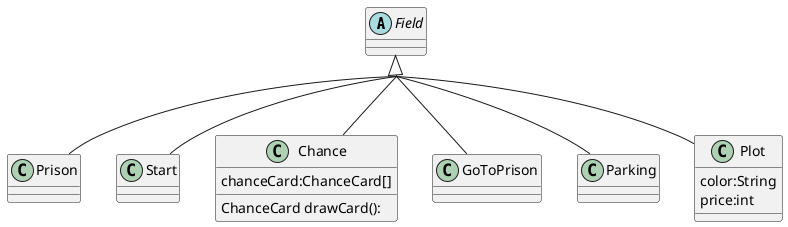 @startuml
'https://plantuml.com/class-diagram
skinparam groupInheritance 2

abstract class Field
class Prison
class Start
class Chance{
    chanceCard:ChanceCard[]
    ChanceCard drawCard():
}
class GoToPrison
class Parking
class Plot{
    color:String
    price:int
}

Field <|-- Prison
Field <|-- Start
Field <|-- Chance
Field <|-- GoToPrison
Field <|-- Parking
Field <|-- Plot


@enduml